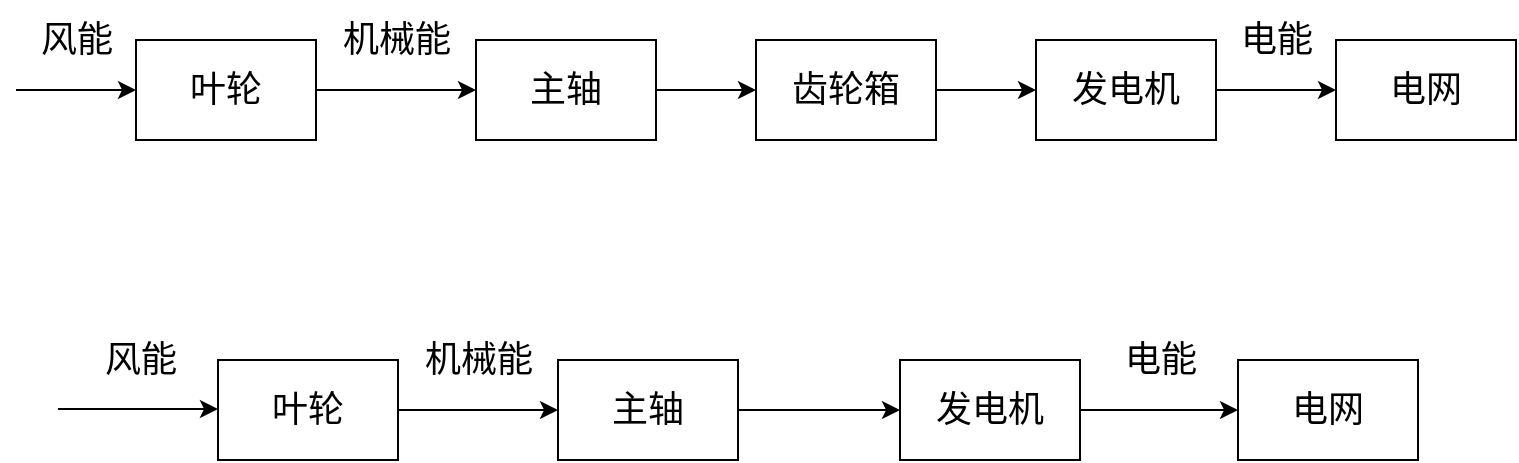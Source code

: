 <mxfile version="25.0.3">
  <diagram name="第 1 页" id="KiU0GPbnZZaJ9fmfo21C">
    <mxGraphModel dx="1221" dy="668" grid="1" gridSize="10" guides="1" tooltips="1" connect="1" arrows="1" fold="1" page="1" pageScale="1" pageWidth="827" pageHeight="1169" math="0" shadow="0">
      <root>
        <mxCell id="0" />
        <mxCell id="1" parent="0" />
        <mxCell id="dBsx60QmYunk5ZgxW7Kb-7" style="edgeStyle=orthogonalEdgeStyle;rounded=0;orthogonalLoop=1;jettySize=auto;html=1;entryX=0;entryY=0.5;entryDx=0;entryDy=0;" parent="1" source="dBsx60QmYunk5ZgxW7Kb-2" target="dBsx60QmYunk5ZgxW7Kb-3" edge="1">
          <mxGeometry relative="1" as="geometry" />
        </mxCell>
        <mxCell id="dBsx60QmYunk5ZgxW7Kb-2" value="&lt;font face=&quot;SimSun&quot; style=&quot;font-size: 18px;&quot;&gt;叶轮&lt;/font&gt;" style="rounded=0;whiteSpace=wrap;html=1;" parent="1" vertex="1">
          <mxGeometry x="99" y="310" width="90" height="50" as="geometry" />
        </mxCell>
        <mxCell id="dBsx60QmYunk5ZgxW7Kb-8" style="edgeStyle=orthogonalEdgeStyle;rounded=0;orthogonalLoop=1;jettySize=auto;html=1;entryX=0;entryY=0.5;entryDx=0;entryDy=0;" parent="1" source="dBsx60QmYunk5ZgxW7Kb-3" target="dBsx60QmYunk5ZgxW7Kb-4" edge="1">
          <mxGeometry relative="1" as="geometry" />
        </mxCell>
        <mxCell id="dBsx60QmYunk5ZgxW7Kb-3" value="&lt;font face=&quot;SimSun&quot;&gt;&lt;span style=&quot;font-size: 18px;&quot;&gt;主轴&lt;/span&gt;&lt;/font&gt;" style="rounded=0;whiteSpace=wrap;html=1;" parent="1" vertex="1">
          <mxGeometry x="269" y="310" width="90" height="50" as="geometry" />
        </mxCell>
        <mxCell id="dBsx60QmYunk5ZgxW7Kb-9" style="edgeStyle=orthogonalEdgeStyle;rounded=0;orthogonalLoop=1;jettySize=auto;html=1;exitX=1;exitY=0.5;exitDx=0;exitDy=0;entryX=0;entryY=0.5;entryDx=0;entryDy=0;" parent="1" source="dBsx60QmYunk5ZgxW7Kb-4" target="dBsx60QmYunk5ZgxW7Kb-5" edge="1">
          <mxGeometry relative="1" as="geometry" />
        </mxCell>
        <mxCell id="dBsx60QmYunk5ZgxW7Kb-4" value="&lt;font face=&quot;SimSun&quot;&gt;&lt;span style=&quot;font-size: 18px;&quot;&gt;齿轮箱&lt;/span&gt;&lt;/font&gt;" style="rounded=0;whiteSpace=wrap;html=1;" parent="1" vertex="1">
          <mxGeometry x="409" y="310" width="90" height="50" as="geometry" />
        </mxCell>
        <mxCell id="dBsx60QmYunk5ZgxW7Kb-10" style="edgeStyle=orthogonalEdgeStyle;rounded=0;orthogonalLoop=1;jettySize=auto;html=1;entryX=0;entryY=0.5;entryDx=0;entryDy=0;" parent="1" source="dBsx60QmYunk5ZgxW7Kb-5" target="dBsx60QmYunk5ZgxW7Kb-6" edge="1">
          <mxGeometry relative="1" as="geometry" />
        </mxCell>
        <mxCell id="dBsx60QmYunk5ZgxW7Kb-5" value="&lt;font face=&quot;SimSun&quot;&gt;&lt;span style=&quot;font-size: 18px;&quot;&gt;发电机&lt;/span&gt;&lt;/font&gt;" style="rounded=0;whiteSpace=wrap;html=1;" parent="1" vertex="1">
          <mxGeometry x="549" y="310" width="90" height="50" as="geometry" />
        </mxCell>
        <mxCell id="dBsx60QmYunk5ZgxW7Kb-6" value="&lt;font face=&quot;SimSun&quot;&gt;&lt;span style=&quot;font-size: 18px;&quot;&gt;电网&lt;/span&gt;&lt;/font&gt;" style="rounded=0;whiteSpace=wrap;html=1;" parent="1" vertex="1">
          <mxGeometry x="699" y="310" width="90" height="50" as="geometry" />
        </mxCell>
        <mxCell id="dBsx60QmYunk5ZgxW7Kb-11" value="&lt;font style=&quot;font-size: 18px;&quot;&gt;机械能&lt;/font&gt;" style="text;html=1;align=center;verticalAlign=middle;resizable=0;points=[];autosize=1;strokeColor=none;fillColor=none;" parent="1" vertex="1">
          <mxGeometry x="189" y="290" width="80" height="40" as="geometry" />
        </mxCell>
        <mxCell id="dBsx60QmYunk5ZgxW7Kb-12" value="&lt;font style=&quot;font-size: 18px;&quot;&gt;电能&lt;/font&gt;" style="text;html=1;align=center;verticalAlign=middle;resizable=0;points=[];autosize=1;strokeColor=none;fillColor=none;" parent="1" vertex="1">
          <mxGeometry x="639" y="290" width="60" height="40" as="geometry" />
        </mxCell>
        <mxCell id="dBsx60QmYunk5ZgxW7Kb-13" style="edgeStyle=orthogonalEdgeStyle;rounded=0;orthogonalLoop=1;jettySize=auto;html=1;entryX=0;entryY=0.5;entryDx=0;entryDy=0;" parent="1" edge="1">
          <mxGeometry relative="1" as="geometry">
            <mxPoint x="39" y="335" as="sourcePoint" />
            <mxPoint x="99" y="335" as="targetPoint" />
          </mxGeometry>
        </mxCell>
        <mxCell id="dBsx60QmYunk5ZgxW7Kb-14" value="&lt;font style=&quot;font-size: 18px;&quot;&gt;风能&lt;/font&gt;" style="text;html=1;align=center;verticalAlign=middle;resizable=0;points=[];autosize=1;strokeColor=none;fillColor=none;" parent="1" vertex="1">
          <mxGeometry x="39" y="290" width="60" height="40" as="geometry" />
        </mxCell>
        <mxCell id="-KLa23e3pvn7jVsdGhVH-1" style="edgeStyle=orthogonalEdgeStyle;rounded=0;orthogonalLoop=1;jettySize=auto;html=1;entryX=0;entryY=0.5;entryDx=0;entryDy=0;" edge="1" parent="1" source="-KLa23e3pvn7jVsdGhVH-2" target="-KLa23e3pvn7jVsdGhVH-4">
          <mxGeometry relative="1" as="geometry" />
        </mxCell>
        <mxCell id="-KLa23e3pvn7jVsdGhVH-2" value="&lt;font face=&quot;SimSun&quot; style=&quot;font-size: 18px;&quot;&gt;叶轮&lt;/font&gt;" style="rounded=0;whiteSpace=wrap;html=1;" vertex="1" parent="1">
          <mxGeometry x="140" y="470" width="90" height="50" as="geometry" />
        </mxCell>
        <mxCell id="-KLa23e3pvn7jVsdGhVH-3" style="edgeStyle=orthogonalEdgeStyle;rounded=0;orthogonalLoop=1;jettySize=auto;html=1;entryX=0;entryY=0.5;entryDx=0;entryDy=0;" edge="1" parent="1" source="-KLa23e3pvn7jVsdGhVH-4" target="-KLa23e3pvn7jVsdGhVH-8">
          <mxGeometry relative="1" as="geometry">
            <mxPoint x="450" y="495" as="targetPoint" />
          </mxGeometry>
        </mxCell>
        <mxCell id="-KLa23e3pvn7jVsdGhVH-4" value="&lt;font face=&quot;SimSun&quot;&gt;&lt;span style=&quot;font-size: 18px;&quot;&gt;主轴&lt;/span&gt;&lt;/font&gt;" style="rounded=0;whiteSpace=wrap;html=1;" vertex="1" parent="1">
          <mxGeometry x="310" y="470" width="90" height="50" as="geometry" />
        </mxCell>
        <mxCell id="-KLa23e3pvn7jVsdGhVH-7" style="edgeStyle=orthogonalEdgeStyle;rounded=0;orthogonalLoop=1;jettySize=auto;html=1;entryX=0;entryY=0.5;entryDx=0;entryDy=0;" edge="1" parent="1" source="-KLa23e3pvn7jVsdGhVH-8" target="-KLa23e3pvn7jVsdGhVH-9">
          <mxGeometry relative="1" as="geometry" />
        </mxCell>
        <mxCell id="-KLa23e3pvn7jVsdGhVH-8" value="&lt;font face=&quot;SimSun&quot;&gt;&lt;span style=&quot;font-size: 18px;&quot;&gt;发电机&lt;/span&gt;&lt;/font&gt;" style="rounded=0;whiteSpace=wrap;html=1;" vertex="1" parent="1">
          <mxGeometry x="481" y="470" width="90" height="50" as="geometry" />
        </mxCell>
        <mxCell id="-KLa23e3pvn7jVsdGhVH-9" value="&lt;font face=&quot;SimSun&quot;&gt;&lt;span style=&quot;font-size: 18px;&quot;&gt;电网&lt;/span&gt;&lt;/font&gt;" style="rounded=0;whiteSpace=wrap;html=1;" vertex="1" parent="1">
          <mxGeometry x="650" y="470" width="90" height="50" as="geometry" />
        </mxCell>
        <mxCell id="-KLa23e3pvn7jVsdGhVH-10" value="&lt;font style=&quot;font-size: 18px;&quot;&gt;机械能&lt;/font&gt;" style="text;html=1;align=center;verticalAlign=middle;resizable=0;points=[];autosize=1;strokeColor=none;fillColor=none;fontFamily=SimSun;" vertex="1" parent="1">
          <mxGeometry x="230" y="450" width="80" height="40" as="geometry" />
        </mxCell>
        <mxCell id="-KLa23e3pvn7jVsdGhVH-11" value="&lt;font style=&quot;font-size: 18px;&quot;&gt;电能&lt;/font&gt;" style="text;html=1;align=center;verticalAlign=middle;resizable=0;points=[];autosize=1;strokeColor=none;fillColor=none;fontFamily=SimSun;" vertex="1" parent="1">
          <mxGeometry x="581" y="450" width="60" height="40" as="geometry" />
        </mxCell>
        <mxCell id="-KLa23e3pvn7jVsdGhVH-13" value="&lt;font style=&quot;font-size: 18px;&quot;&gt;风能&lt;/font&gt;" style="text;html=1;align=center;verticalAlign=middle;resizable=0;points=[];autosize=1;strokeColor=none;fillColor=none;fontFamily=SimSun;" vertex="1" parent="1">
          <mxGeometry x="71" y="450" width="60" height="40" as="geometry" />
        </mxCell>
        <mxCell id="-KLa23e3pvn7jVsdGhVH-15" style="edgeStyle=orthogonalEdgeStyle;rounded=0;orthogonalLoop=1;jettySize=auto;html=1;entryX=0;entryY=0.5;entryDx=0;entryDy=0;" edge="1" parent="1">
          <mxGeometry relative="1" as="geometry">
            <mxPoint x="60" y="494.5" as="sourcePoint" />
            <mxPoint x="140" y="494.5" as="targetPoint" />
          </mxGeometry>
        </mxCell>
      </root>
    </mxGraphModel>
  </diagram>
</mxfile>
